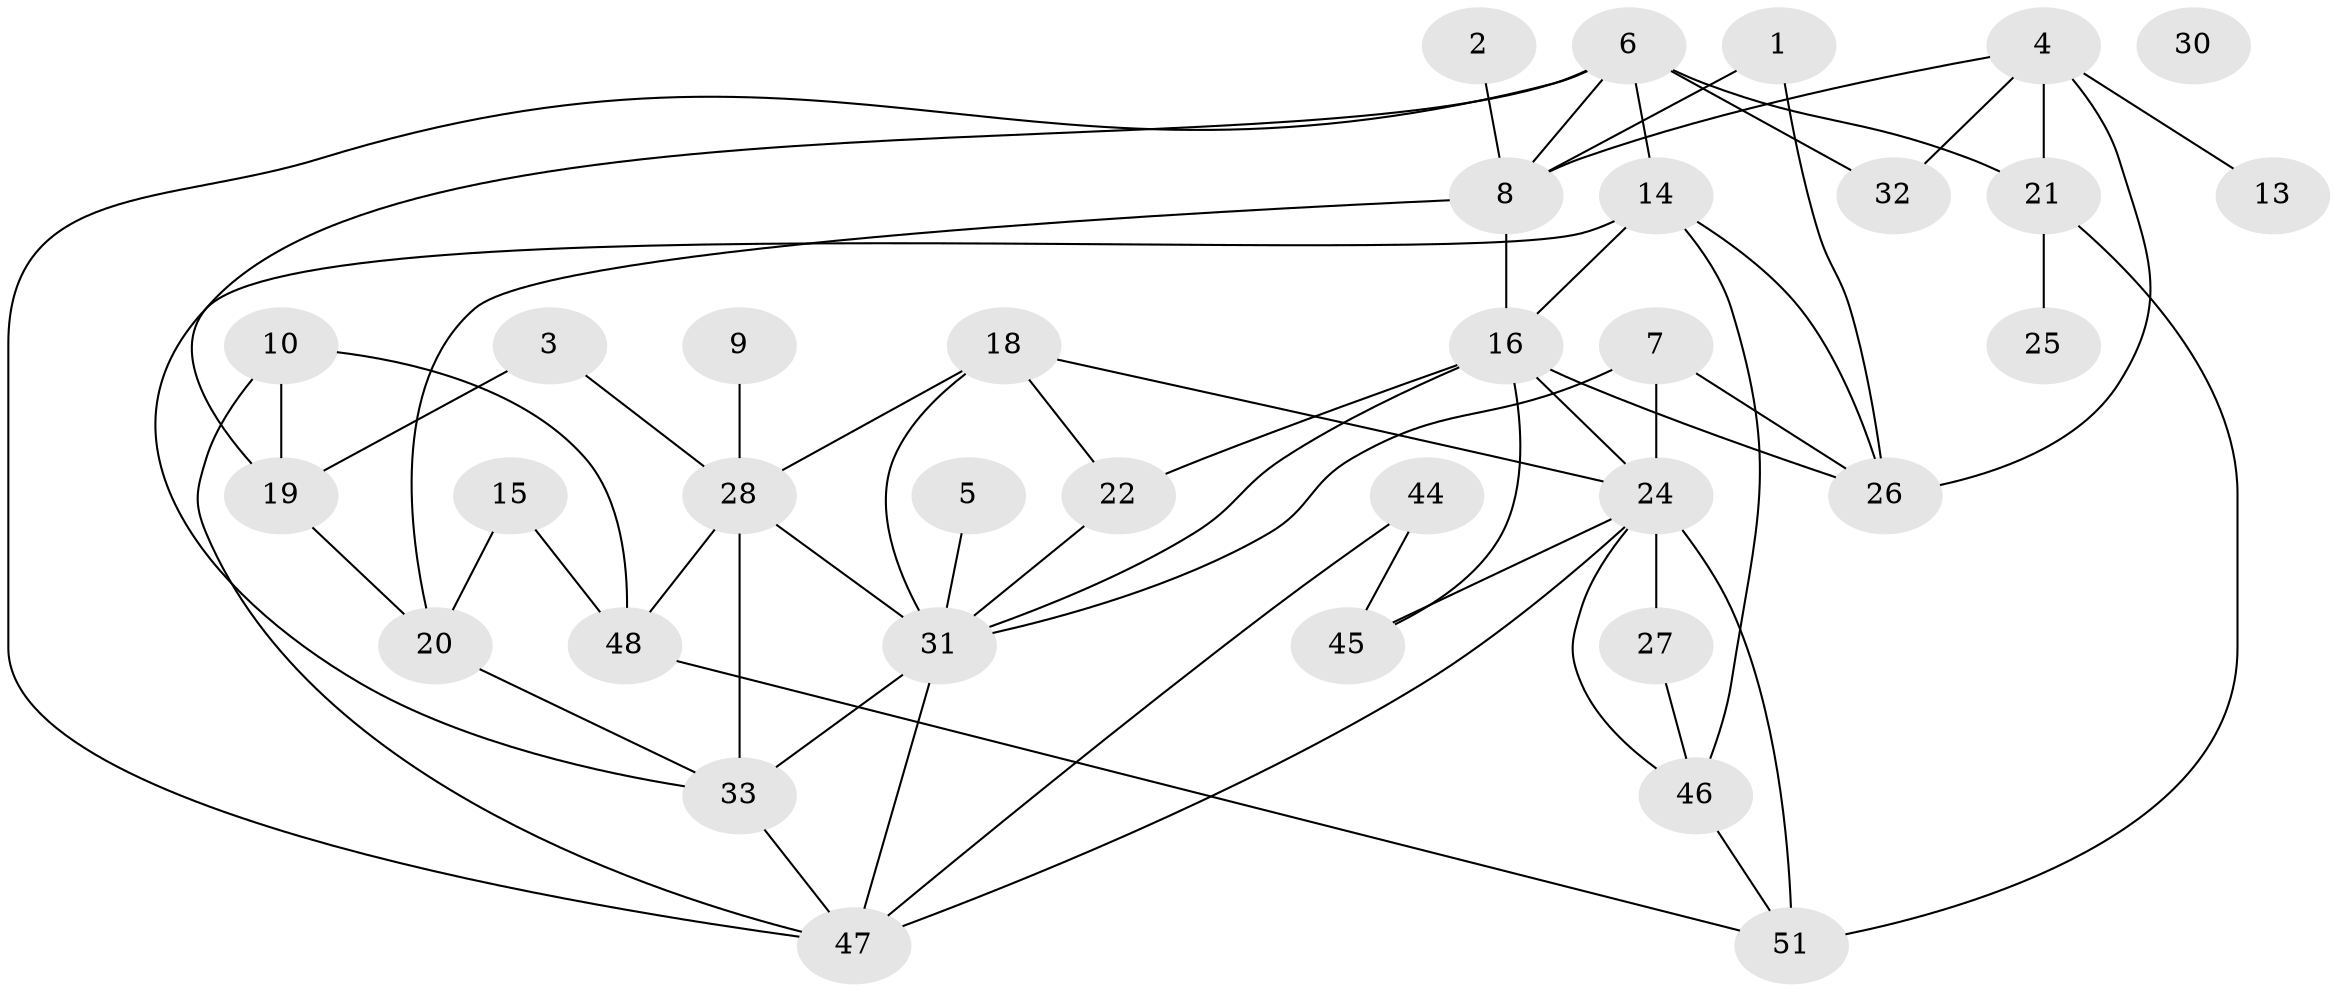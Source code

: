 // original degree distribution, {2: 0.23636363636363636, 1: 0.14545454545454545, 6: 0.05454545454545454, 4: 0.2909090909090909, 3: 0.2, 0: 0.01818181818181818, 5: 0.03636363636363636, 9: 0.01818181818181818}
// Generated by graph-tools (version 1.1) at 2025/41/03/06/25 10:41:21]
// undirected, 34 vertices, 62 edges
graph export_dot {
graph [start="1"]
  node [color=gray90,style=filled];
  1;
  2;
  3;
  4 [super="+35"];
  5;
  6 [super="+11"];
  7 [super="+12"];
  8 [super="+38"];
  9;
  10;
  13;
  14 [super="+39"];
  15;
  16 [super="+17"];
  18 [super="+52"];
  19 [super="+42"];
  20 [super="+23"];
  21 [super="+43"];
  22 [super="+29"];
  24 [super="+36"];
  25;
  26 [super="+34"];
  27 [super="+40"];
  28 [super="+41"];
  30;
  31 [super="+49"];
  32;
  33 [super="+37"];
  44 [super="+54"];
  45;
  46;
  47 [super="+50"];
  48 [super="+55"];
  51 [super="+53"];
  1 -- 8;
  1 -- 26;
  2 -- 8;
  3 -- 19;
  3 -- 28;
  4 -- 21;
  4 -- 32;
  4 -- 8;
  4 -- 26;
  4 -- 13;
  5 -- 31;
  6 -- 8;
  6 -- 21;
  6 -- 32;
  6 -- 47;
  6 -- 14;
  6 -- 19;
  7 -- 26;
  7 -- 24;
  7 -- 31;
  8 -- 20;
  8 -- 16;
  9 -- 28;
  10 -- 19;
  10 -- 47;
  10 -- 48;
  14 -- 26;
  14 -- 46;
  14 -- 16;
  14 -- 33;
  15 -- 48;
  15 -- 20;
  16 -- 45;
  16 -- 24;
  16 -- 26 [weight=2];
  16 -- 22;
  16 -- 31;
  18 -- 28;
  18 -- 22;
  18 -- 24;
  18 -- 31;
  19 -- 20;
  20 -- 33;
  21 -- 25;
  21 -- 51;
  22 -- 31;
  24 -- 45;
  24 -- 46;
  24 -- 47;
  24 -- 51;
  24 -- 27;
  27 -- 46;
  28 -- 48;
  28 -- 33;
  28 -- 31;
  31 -- 33;
  31 -- 47;
  33 -- 47;
  44 -- 45;
  44 -- 47;
  46 -- 51;
  48 -- 51;
}
